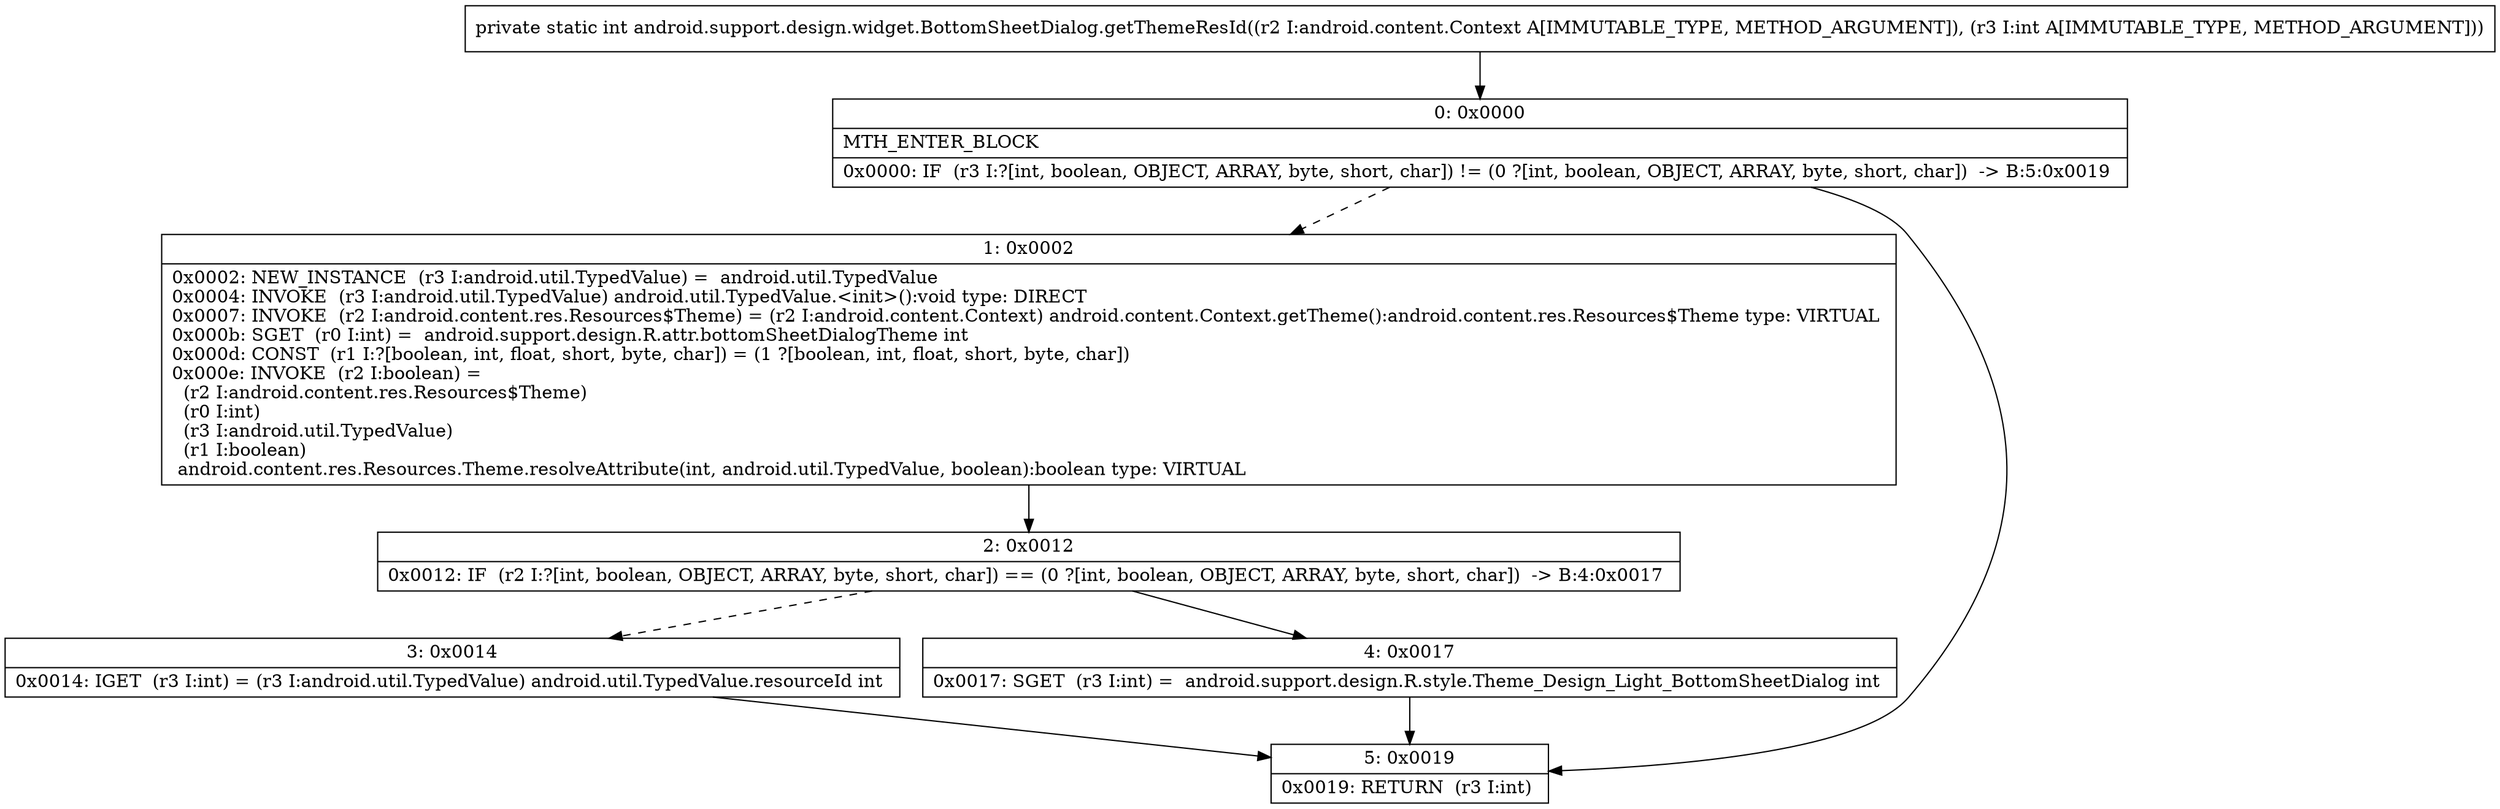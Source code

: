 digraph "CFG forandroid.support.design.widget.BottomSheetDialog.getThemeResId(Landroid\/content\/Context;I)I" {
Node_0 [shape=record,label="{0\:\ 0x0000|MTH_ENTER_BLOCK\l|0x0000: IF  (r3 I:?[int, boolean, OBJECT, ARRAY, byte, short, char]) != (0 ?[int, boolean, OBJECT, ARRAY, byte, short, char])  \-\> B:5:0x0019 \l}"];
Node_1 [shape=record,label="{1\:\ 0x0002|0x0002: NEW_INSTANCE  (r3 I:android.util.TypedValue) =  android.util.TypedValue \l0x0004: INVOKE  (r3 I:android.util.TypedValue) android.util.TypedValue.\<init\>():void type: DIRECT \l0x0007: INVOKE  (r2 I:android.content.res.Resources$Theme) = (r2 I:android.content.Context) android.content.Context.getTheme():android.content.res.Resources$Theme type: VIRTUAL \l0x000b: SGET  (r0 I:int) =  android.support.design.R.attr.bottomSheetDialogTheme int \l0x000d: CONST  (r1 I:?[boolean, int, float, short, byte, char]) = (1 ?[boolean, int, float, short, byte, char]) \l0x000e: INVOKE  (r2 I:boolean) = \l  (r2 I:android.content.res.Resources$Theme)\l  (r0 I:int)\l  (r3 I:android.util.TypedValue)\l  (r1 I:boolean)\l android.content.res.Resources.Theme.resolveAttribute(int, android.util.TypedValue, boolean):boolean type: VIRTUAL \l}"];
Node_2 [shape=record,label="{2\:\ 0x0012|0x0012: IF  (r2 I:?[int, boolean, OBJECT, ARRAY, byte, short, char]) == (0 ?[int, boolean, OBJECT, ARRAY, byte, short, char])  \-\> B:4:0x0017 \l}"];
Node_3 [shape=record,label="{3\:\ 0x0014|0x0014: IGET  (r3 I:int) = (r3 I:android.util.TypedValue) android.util.TypedValue.resourceId int \l}"];
Node_4 [shape=record,label="{4\:\ 0x0017|0x0017: SGET  (r3 I:int) =  android.support.design.R.style.Theme_Design_Light_BottomSheetDialog int \l}"];
Node_5 [shape=record,label="{5\:\ 0x0019|0x0019: RETURN  (r3 I:int) \l}"];
MethodNode[shape=record,label="{private static int android.support.design.widget.BottomSheetDialog.getThemeResId((r2 I:android.content.Context A[IMMUTABLE_TYPE, METHOD_ARGUMENT]), (r3 I:int A[IMMUTABLE_TYPE, METHOD_ARGUMENT])) }"];
MethodNode -> Node_0;
Node_0 -> Node_1[style=dashed];
Node_0 -> Node_5;
Node_1 -> Node_2;
Node_2 -> Node_3[style=dashed];
Node_2 -> Node_4;
Node_3 -> Node_5;
Node_4 -> Node_5;
}

